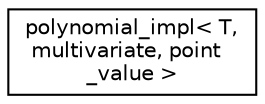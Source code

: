 digraph G
{
  edge [fontname="Helvetica",fontsize="10",labelfontname="Helvetica",labelfontsize="10"];
  node [fontname="Helvetica",fontsize="10",shape=record];
  rankdir="LR";
  Node1 [label="polynomial_impl\< T,\l multivariate, point\l_value \>",height=0.2,width=0.4,color="black", fillcolor="white", style="filled",URL="$structpolynomial__impl_3_01T_00_01multivariate_00_01point__value_01_4.html"];
}
